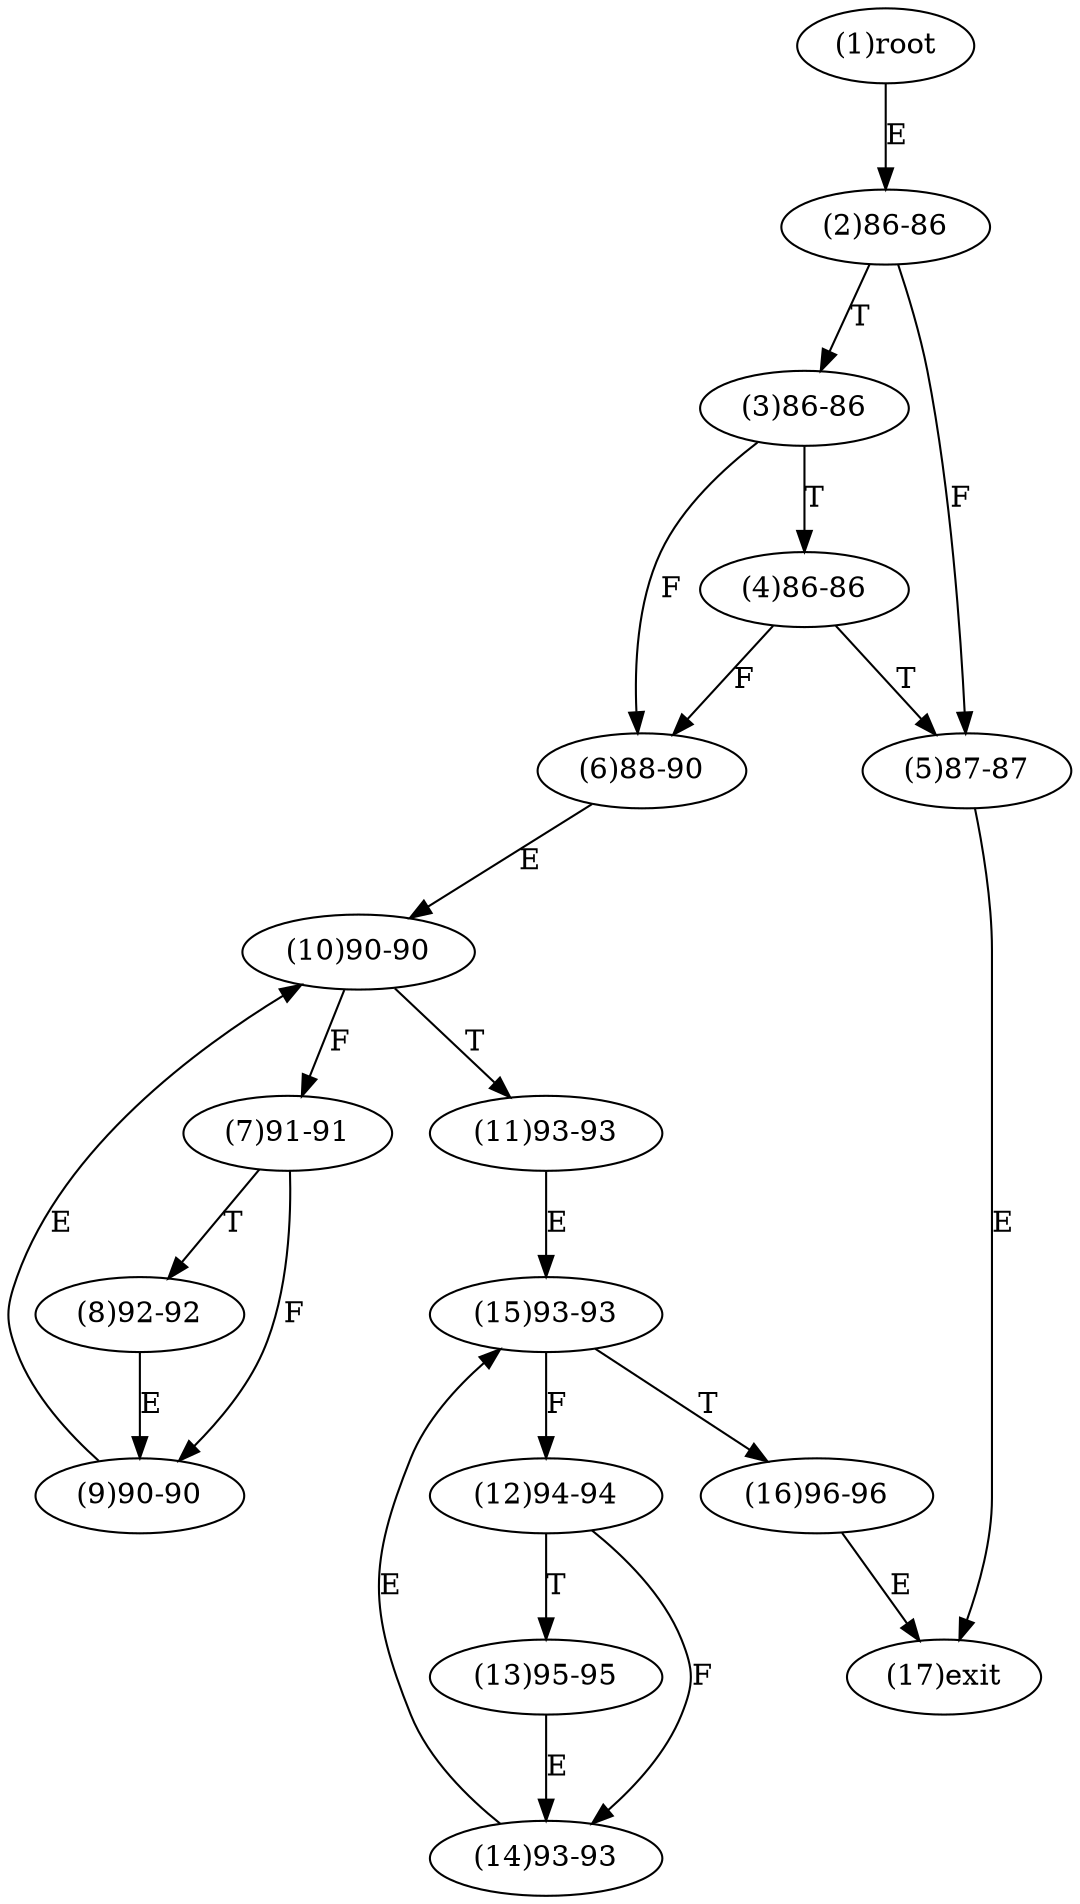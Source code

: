 digraph "" { 
1[ label="(1)root"];
2[ label="(2)86-86"];
3[ label="(3)86-86"];
4[ label="(4)86-86"];
5[ label="(5)87-87"];
6[ label="(6)88-90"];
7[ label="(7)91-91"];
8[ label="(8)92-92"];
9[ label="(9)90-90"];
10[ label="(10)90-90"];
11[ label="(11)93-93"];
12[ label="(12)94-94"];
13[ label="(13)95-95"];
14[ label="(14)93-93"];
15[ label="(15)93-93"];
17[ label="(17)exit"];
16[ label="(16)96-96"];
1->2[ label="E"];
2->5[ label="F"];
2->3[ label="T"];
3->6[ label="F"];
3->4[ label="T"];
4->6[ label="F"];
4->5[ label="T"];
5->17[ label="E"];
6->10[ label="E"];
7->9[ label="F"];
7->8[ label="T"];
8->9[ label="E"];
9->10[ label="E"];
10->7[ label="F"];
10->11[ label="T"];
11->15[ label="E"];
12->14[ label="F"];
12->13[ label="T"];
13->14[ label="E"];
14->15[ label="E"];
15->12[ label="F"];
15->16[ label="T"];
16->17[ label="E"];
}